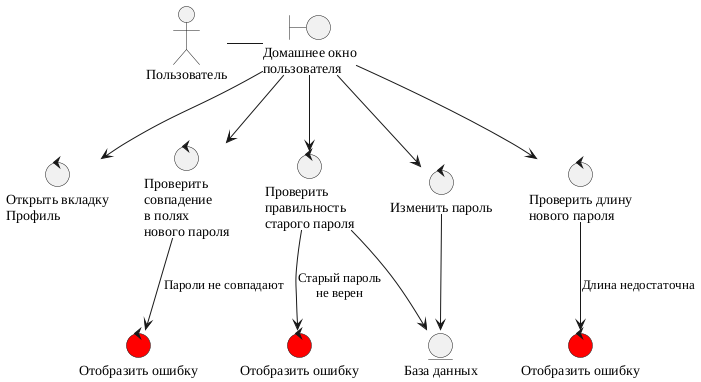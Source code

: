 @startuml
skinparam defaultFontName Liberation Serif

actor "Пользователь" as user

entity "База данных" as db 

boundary "Домашнее окно\nпользователя" as w_home
control "Открыть вкладку\nПрофиль" as ot_profile
control "Проверить\nправильность\nстарого пароля" as check_old
control "Отобразить ошибку" as derr_old #red
control "Проверить\nсовпадение\nв полях\nнового пароля" as check_repeat
control "Отобразить ошибку" as derr_repeat #red
control "Проверить длину\nнового пароля" as check_length
control "Отобразить ошибку" as derr_length #red
control "Изменить пароль" as change_password

' =============================================================================

user -right- w_home

w_home --> ot_profile
w_home --> check_old 
w_home --> check_length 
w_home --> check_repeat 
w_home --> change_password 

check_old --> derr_old : "Старый пароль\nне верен"
check_length --> derr_length : "Длина недостаточна"
check_repeat --> derr_repeat : "Пароли не совпадают"

check_old --> db 
change_password --> db 

@enduml

